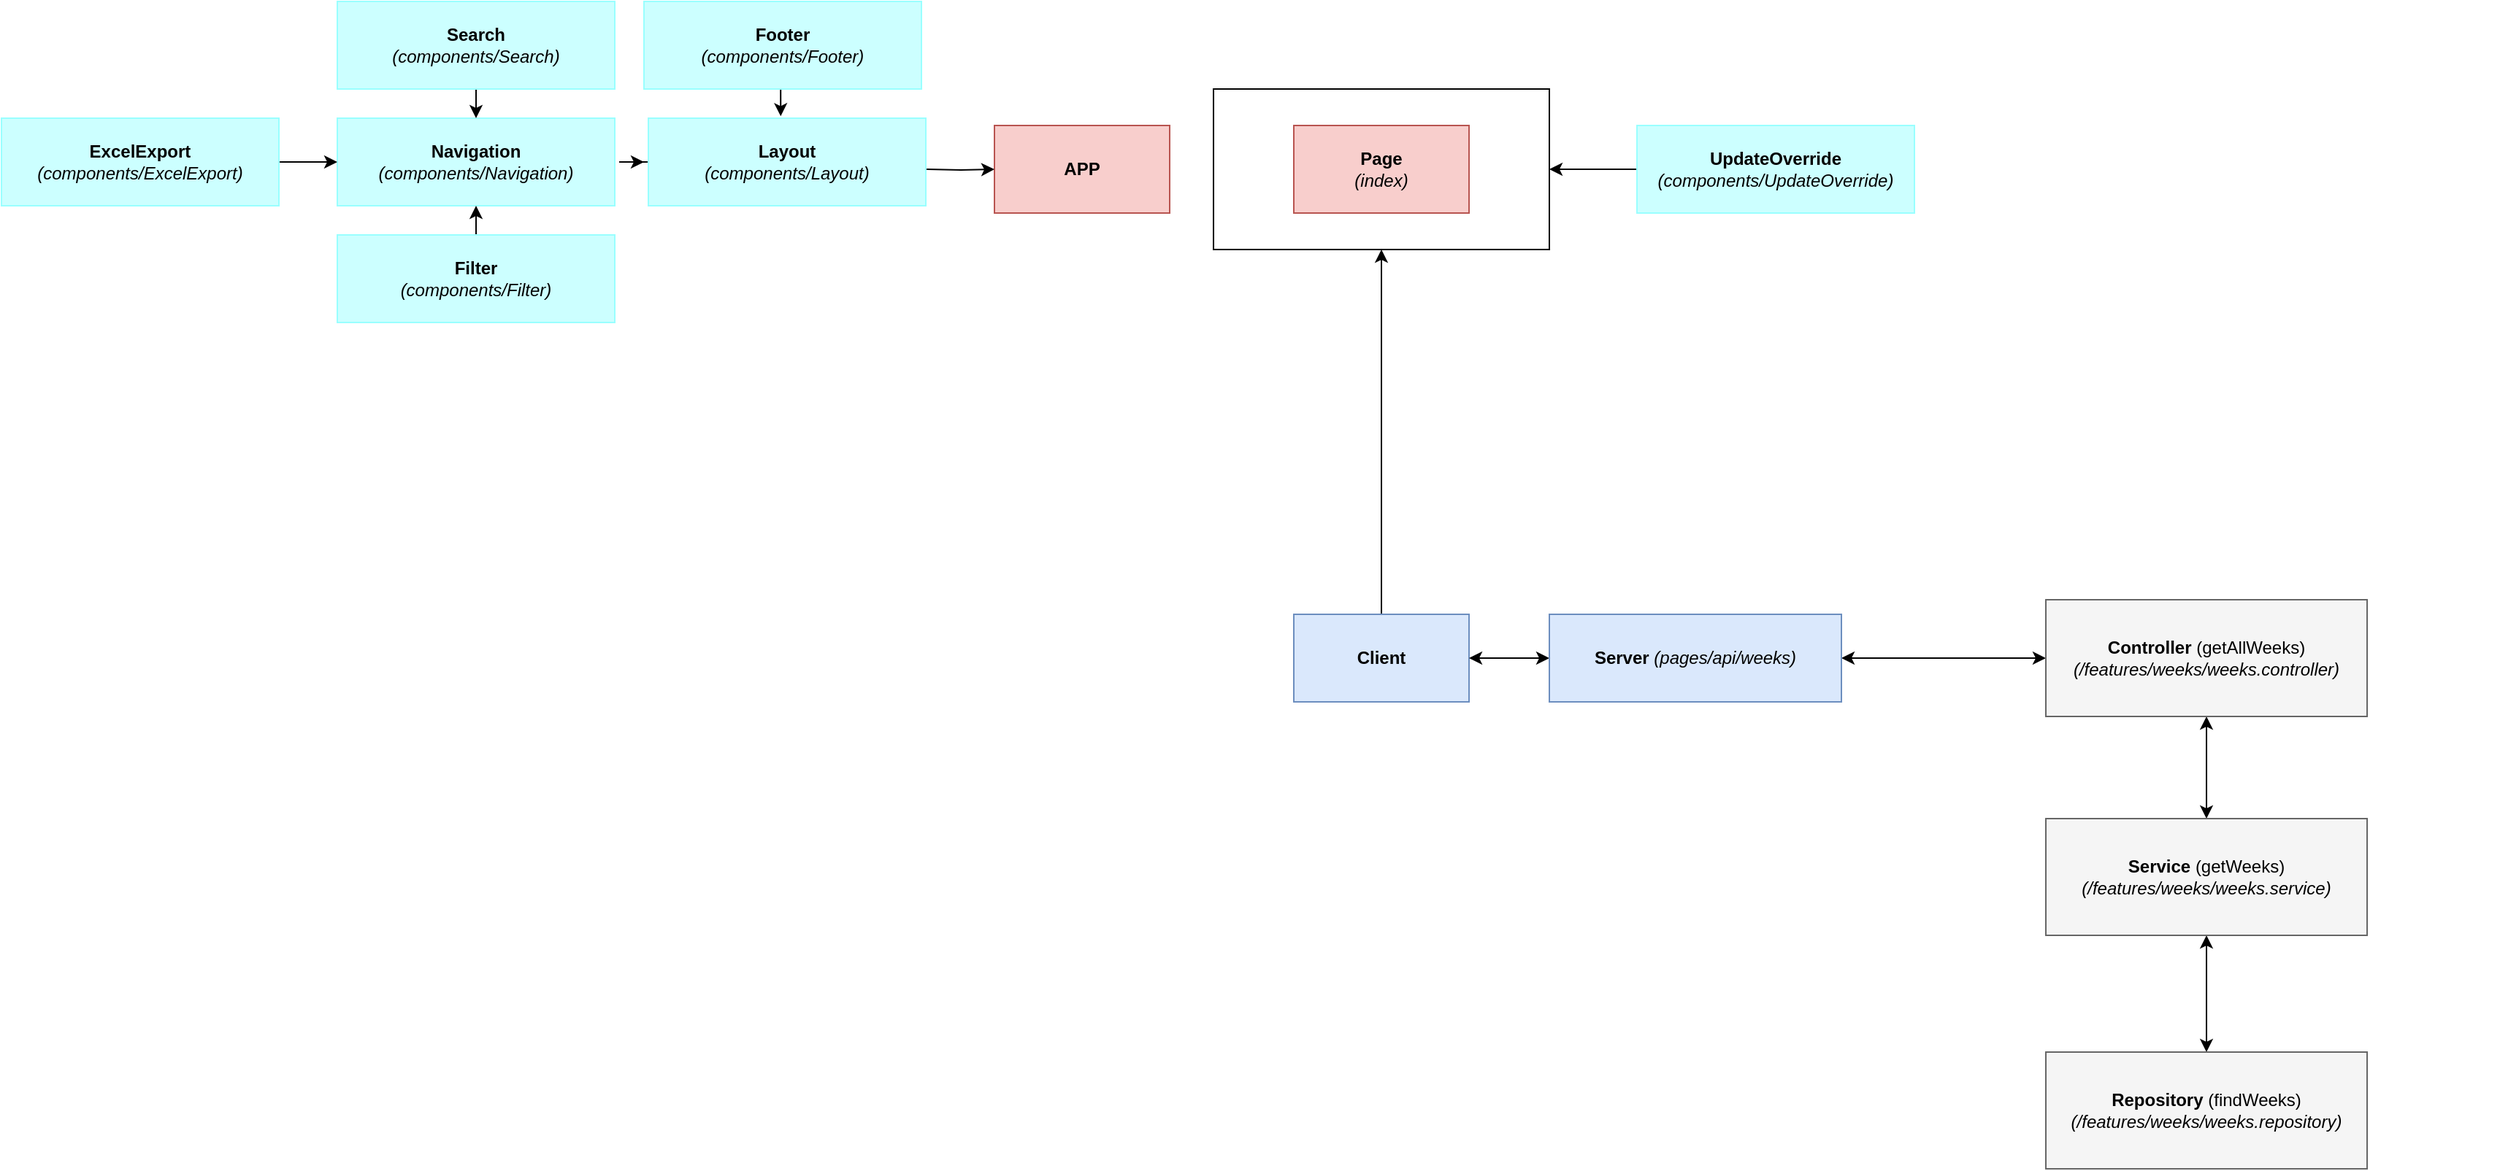 <mxfile>
    <diagram id="G0HbWWkpRHgTrpzVCk6p" name="Index">
        <mxGraphModel dx="489" dy="377" grid="1" gridSize="10" guides="1" tooltips="1" connect="1" arrows="1" fold="1" page="1" pageScale="1" pageWidth="827" pageHeight="1169" math="0" shadow="0">
            <root>
                <mxCell id="0"/>
                <mxCell id="1" parent="0"/>
                <mxCell id="2" style="edgeStyle=orthogonalEdgeStyle;rounded=0;orthogonalLoop=1;jettySize=auto;html=1;fontSize=12;fontColor=#000000;" parent="1" source="3" target="7" edge="1">
                    <mxGeometry relative="1" as="geometry"/>
                </mxCell>
                <mxCell id="3" value="&lt;b&gt;Client&lt;/b&gt;" style="rounded=0;whiteSpace=wrap;html=1;fillColor=#dae8fc;strokeColor=#6c8ebf;fontColor=#000000;" parent="1" vertex="1">
                    <mxGeometry x="1025" y="920" width="120" height="60" as="geometry"/>
                </mxCell>
                <mxCell id="4" style="edgeStyle=orthogonalEdgeStyle;rounded=0;orthogonalLoop=1;jettySize=auto;html=1;fontSize=12;startArrow=classic;startFill=1;fontColor=#000000;" parent="1" source="6" target="3" edge="1">
                    <mxGeometry relative="1" as="geometry"/>
                </mxCell>
                <mxCell id="5" style="edgeStyle=orthogonalEdgeStyle;rounded=0;orthogonalLoop=1;jettySize=auto;html=1;entryX=0;entryY=0.5;entryDx=0;entryDy=0;fontSize=12;startArrow=classic;startFill=1;fontColor=#000000;" parent="1" source="6" target="11" edge="1">
                    <mxGeometry relative="1" as="geometry"/>
                </mxCell>
                <mxCell id="6" value="&lt;b&gt;Server&lt;/b&gt; &lt;i&gt;(pages/api/weeks)&lt;/i&gt;" style="rounded=0;whiteSpace=wrap;html=1;fillColor=#dae8fc;strokeColor=#6c8ebf;fontColor=#000000;" parent="1" vertex="1">
                    <mxGeometry x="1200" y="920" width="200" height="60" as="geometry"/>
                </mxCell>
                <mxCell id="7" value="" style="rounded=0;whiteSpace=wrap;html=1;fontColor=#000000;" parent="1" vertex="1">
                    <mxGeometry x="970" y="560" width="230" height="110" as="geometry"/>
                </mxCell>
                <mxCell id="8" value="&lt;div&gt;&lt;b&gt;Page &lt;/b&gt;&lt;br&gt;&lt;/div&gt;&lt;div&gt;&lt;i&gt;(index)&lt;/i&gt;&lt;/div&gt;" style="rounded=0;whiteSpace=wrap;html=1;fillColor=#f8cecc;strokeColor=#b85450;fontColor=#000000;" parent="1" vertex="1">
                    <mxGeometry x="1025" y="585" width="120" height="60" as="geometry"/>
                </mxCell>
                <mxCell id="9" value="&lt;h1 style=&quot;font-size: 14px;&quot;&gt;&lt;font style=&quot;font-size: 14px;&quot;&gt;Response&lt;/font&gt;&lt;/h1&gt;&lt;p style=&quot;&quot;&gt;&lt;font style=&quot;font-size: 12px;&quot;&gt;&lt;b&gt;Status: 200&lt;br&gt;&lt;/b&gt;{success: true, data: week.data}&lt;/font&gt;&lt;/p&gt;&lt;p style=&quot;&quot;&gt;&lt;font style=&quot;font-size: 12px;&quot;&gt;&lt;b&gt;Status: 405&lt;br&gt;&lt;/b&gt;{success: false, error: &quot;method not allowed}&lt;/font&gt;&lt;/p&gt;&lt;p style=&quot;&quot;&gt;&lt;font style=&quot;font-size: 12px;&quot;&gt;&lt;/font&gt;&lt;/p&gt;&lt;p&gt;&lt;b&gt;Status: 500&lt;br&gt;&lt;/b&gt;{success: false, data: week.error}&lt;/p&gt;&lt;p&gt;&lt;br&gt;&lt;/p&gt;&lt;div&gt;&lt;br&gt;&lt;/div&gt;&lt;p style=&quot;&quot;&gt;&lt;font style=&quot;font-size: 12px;&quot;&gt;&lt;br&gt;&lt;/font&gt;&lt;/p&gt;" style="text;html=1;strokeColor=none;fillColor=none;spacing=5;spacingTop=-20;whiteSpace=wrap;overflow=hidden;rounded=0;fontColor=#FFFFFF;" parent="1" vertex="1">
                    <mxGeometry x="1120" y="720" width="270" height="150" as="geometry"/>
                </mxCell>
                <mxCell id="10" style="edgeStyle=orthogonalEdgeStyle;rounded=0;orthogonalLoop=1;jettySize=auto;html=1;entryX=0.5;entryY=0;entryDx=0;entryDy=0;fontSize=12;startArrow=classic;startFill=1;fontColor=#000000;" parent="1" source="11" target="13" edge="1">
                    <mxGeometry relative="1" as="geometry"/>
                </mxCell>
                <mxCell id="11" value="&lt;b&gt;Controller &lt;/b&gt;(getAllWeeks)&lt;br&gt;&lt;i&gt;(/features/weeks/weeks.controller)&lt;/i&gt;" style="rounded=0;whiteSpace=wrap;html=1;fillColor=#f5f5f5;strokeColor=#666666;fontColor=#000000;" parent="1" vertex="1">
                    <mxGeometry x="1540" y="910" width="220" height="80" as="geometry"/>
                </mxCell>
                <mxCell id="12" style="edgeStyle=orthogonalEdgeStyle;rounded=0;orthogonalLoop=1;jettySize=auto;html=1;fontSize=12;startArrow=classic;startFill=1;fontColor=#000000;" parent="1" source="13" target="16" edge="1">
                    <mxGeometry relative="1" as="geometry"/>
                </mxCell>
                <mxCell id="13" value="&lt;b&gt;Service &lt;/b&gt;(getWeeks)&lt;br&gt;&lt;i&gt;(/features/weeks/weeks.service)&lt;/i&gt;" style="rounded=0;whiteSpace=wrap;html=1;fillColor=#f5f5f5;strokeColor=#666666;fontColor=#000000;" parent="1" vertex="1">
                    <mxGeometry x="1540" y="1060" width="220" height="80" as="geometry"/>
                </mxCell>
                <mxCell id="14" value="Data" style="text;html=1;strokeColor=none;fillColor=none;align=center;verticalAlign=middle;whiteSpace=wrap;rounded=0;fontSize=12;fontColor=#FFFFFF;" parent="1" vertex="1">
                    <mxGeometry x="1790" y="1010" width="60" height="30" as="geometry"/>
                </mxCell>
                <mxCell id="15" value="Data" style="text;html=1;strokeColor=none;fillColor=none;align=center;verticalAlign=middle;whiteSpace=wrap;rounded=0;fontSize=12;fontColor=#FFFFFF;" parent="1" vertex="1">
                    <mxGeometry x="1790" y="1160" width="60" height="30" as="geometry"/>
                </mxCell>
                <mxCell id="16" value="&lt;b&gt;Repository &lt;/b&gt;(findWeeks)&lt;br&gt;&lt;i&gt;(/features/weeks/weeks.repository)&lt;/i&gt;" style="rounded=0;whiteSpace=wrap;html=1;fillColor=#f5f5f5;strokeColor=#666666;fontColor=#000000;" parent="1" vertex="1">
                    <mxGeometry x="1540" y="1220" width="220" height="80" as="geometry"/>
                </mxCell>
                <mxCell id="17" value="Data / Error / Status" style="text;html=1;strokeColor=none;fillColor=none;align=center;verticalAlign=middle;whiteSpace=wrap;rounded=0;fontSize=12;fontColor=#FFFFFF;" parent="1" vertex="1">
                    <mxGeometry x="1410" y="1010" width="120" height="30" as="geometry"/>
                </mxCell>
                <mxCell id="18" value="Data / Error / Status" style="text;html=1;strokeColor=none;fillColor=none;align=center;verticalAlign=middle;whiteSpace=wrap;rounded=0;fontSize=12;fontColor=#FFFFFF;" parent="1" vertex="1">
                    <mxGeometry x="1410" y="1170" width="120" height="30" as="geometry"/>
                </mxCell>
                <mxCell id="19" value="&lt;h1 style=&quot;font-size: 14px;&quot;&gt;&lt;font style=&quot;font-size: 14px;&quot;&gt;Request&lt;/font&gt;&lt;/h1&gt;&lt;p style=&quot;&quot;&gt;&lt;font style=&quot;font-size: 12px;&quot;&gt;&lt;b&gt;url: &lt;/b&gt;/api/weeks&lt;br&gt;&lt;b&gt;verb: &lt;/b&gt;GET&lt;/font&gt;&lt;/p&gt;&lt;p style=&quot;&quot;&gt;&lt;font style=&quot;font-size: 12px;&quot;&gt;&lt;br&gt;&lt;/font&gt;&lt;/p&gt;" style="text;html=1;strokeColor=none;fillColor=none;spacing=5;spacingTop=-20;whiteSpace=wrap;overflow=hidden;rounded=0;fontColor=#FFFFFF;" parent="1" vertex="1">
                    <mxGeometry x="1137.5" y="1000" width="235" height="250" as="geometry"/>
                </mxCell>
                <mxCell id="20" style="edgeStyle=orthogonalEdgeStyle;rounded=0;orthogonalLoop=1;jettySize=auto;html=1;exitX=0;exitY=0.5;exitDx=0;exitDy=0;fontColor=#000000;" parent="1" source="21" target="7" edge="1">
                    <mxGeometry relative="1" as="geometry"/>
                </mxCell>
                <mxCell id="21" value="&lt;b&gt;UpdateOverride&lt;/b&gt;&lt;br&gt;&lt;i&gt;(components/UpdateOverride)&lt;/i&gt;" style="rounded=0;whiteSpace=wrap;html=1;fillColor=#CCFFFF;strokeColor=#99FFFF;fontColor=#000000;" parent="1" vertex="1">
                    <mxGeometry x="1260" y="585" width="190" height="60" as="geometry"/>
                </mxCell>
                <mxCell id="22" value="&lt;b&gt;APP&lt;/b&gt;" style="rounded=0;whiteSpace=wrap;html=1;fillColor=#f8cecc;strokeColor=#b85450;fontColor=#000000;" parent="1" vertex="1">
                    <mxGeometry x="820" y="585" width="120" height="60" as="geometry"/>
                </mxCell>
                <mxCell id="23" style="edgeStyle=orthogonalEdgeStyle;rounded=0;orthogonalLoop=1;jettySize=auto;html=1;exitX=1;exitY=0.5;exitDx=0;exitDy=0;fontColor=#000000;" parent="1" target="22" edge="1">
                    <mxGeometry relative="1" as="geometry">
                        <mxPoint x="773.0" y="615" as="sourcePoint"/>
                    </mxGeometry>
                </mxCell>
                <mxCell id="24" style="edgeStyle=orthogonalEdgeStyle;rounded=0;orthogonalLoop=1;jettySize=auto;html=1;fontColor=#000000;" parent="1" source="25" edge="1">
                    <mxGeometry relative="1" as="geometry">
                        <mxPoint x="580" y="610" as="targetPoint"/>
                    </mxGeometry>
                </mxCell>
                <mxCell id="25" value="&lt;b&gt;Layout&lt;/b&gt;&lt;br&gt;&lt;i&gt;(components/Layout)&lt;/i&gt;" style="rounded=0;whiteSpace=wrap;html=1;fillColor=#CCFFFF;strokeColor=#99FFFF;fontColor=#000000;" parent="1" vertex="1">
                    <mxGeometry x="583" y="580" width="190" height="60" as="geometry"/>
                </mxCell>
                <mxCell id="26" value="&lt;b&gt;Navigation&lt;/b&gt;&lt;br&gt;&lt;i&gt;(components/Navigation)&lt;/i&gt;" style="rounded=0;whiteSpace=wrap;html=1;fillColor=#CCFFFF;strokeColor=#99FFFF;fontColor=#000000;" parent="1" vertex="1">
                    <mxGeometry x="370" y="580" width="190" height="60" as="geometry"/>
                </mxCell>
                <mxCell id="27" style="edgeStyle=orthogonalEdgeStyle;rounded=0;orthogonalLoop=1;jettySize=auto;html=1;exitX=0.5;exitY=1;exitDx=0;exitDy=0;entryX=0.477;entryY=-0.022;entryDx=0;entryDy=0;entryPerimeter=0;fontColor=#000000;" parent="1" source="28" target="25" edge="1">
                    <mxGeometry relative="1" as="geometry"/>
                </mxCell>
                <mxCell id="28" value="&lt;b&gt;Footer&lt;/b&gt;&lt;br&gt;&lt;i&gt;(components/Footer)&lt;/i&gt;" style="rounded=0;whiteSpace=wrap;html=1;fillColor=#CCFFFF;strokeColor=#99FFFF;fontColor=#000000;" parent="1" vertex="1">
                    <mxGeometry x="580" y="500" width="190" height="60" as="geometry"/>
                </mxCell>
                <mxCell id="29" style="edgeStyle=orthogonalEdgeStyle;rounded=0;orthogonalLoop=1;jettySize=auto;html=1;exitX=1;exitY=0.5;exitDx=0;exitDy=0;entryX=0;entryY=0.5;entryDx=0;entryDy=0;fontColor=#000000;" parent="1" source="30" target="26" edge="1">
                    <mxGeometry relative="1" as="geometry"/>
                </mxCell>
                <mxCell id="30" value="&lt;b&gt;ExcelExport&lt;/b&gt;&lt;br&gt;&lt;i&gt;(components/ExcelExport)&lt;/i&gt;" style="rounded=0;whiteSpace=wrap;html=1;fillColor=#CCFFFF;strokeColor=#99FFFF;fontColor=#000000;" parent="1" vertex="1">
                    <mxGeometry x="140" y="580" width="190" height="60" as="geometry"/>
                </mxCell>
                <mxCell id="31" style="edgeStyle=orthogonalEdgeStyle;rounded=0;orthogonalLoop=1;jettySize=auto;html=1;exitX=0.5;exitY=1;exitDx=0;exitDy=0;entryX=0.5;entryY=0;entryDx=0;entryDy=0;fontColor=#000000;" parent="1" source="32" target="26" edge="1">
                    <mxGeometry relative="1" as="geometry"/>
                </mxCell>
                <mxCell id="32" value="&lt;b&gt;Search&lt;/b&gt;&lt;br&gt;&lt;i&gt;(components/Search)&lt;/i&gt;" style="rounded=0;whiteSpace=wrap;html=1;fillColor=#CCFFFF;strokeColor=#99FFFF;fontColor=#000000;" parent="1" vertex="1">
                    <mxGeometry x="370" y="500" width="190" height="60" as="geometry"/>
                </mxCell>
                <mxCell id="33" style="edgeStyle=orthogonalEdgeStyle;rounded=0;orthogonalLoop=1;jettySize=auto;html=1;exitX=0.5;exitY=0;exitDx=0;exitDy=0;entryX=0.5;entryY=1;entryDx=0;entryDy=0;fontColor=#000000;" parent="1" source="34" target="26" edge="1">
                    <mxGeometry relative="1" as="geometry"/>
                </mxCell>
                <mxCell id="34" value="&lt;b&gt;Filter&lt;/b&gt;&lt;br&gt;&lt;i&gt;(components/Filter)&lt;/i&gt;" style="rounded=0;whiteSpace=wrap;html=1;fillColor=#CCFFFF;strokeColor=#99FFFF;fontColor=#000000;" parent="1" vertex="1">
                    <mxGeometry x="370" y="660" width="190" height="60" as="geometry"/>
                </mxCell>
            </root>
        </mxGraphModel>
    </diagram>
    <diagram name="Index/employees" id="lY1IqvfX4RFvvNzyZc_I">
        <mxGraphModel dx="978" dy="754" grid="1" gridSize="10" guides="1" tooltips="1" connect="1" arrows="1" fold="1" page="1" pageScale="1" pageWidth="2336" pageHeight="1654" math="0" shadow="0">
            <root>
                <mxCell id="0"/>
                <mxCell id="1" parent="0"/>
                <mxCell id="xdE4-6F1wQNTsx7sZuTI-1" style="edgeStyle=orthogonalEdgeStyle;rounded=0;orthogonalLoop=1;jettySize=auto;html=1;fontSize=12;fontColor=#000000;" parent="1" target="xdE4-6F1wQNTsx7sZuTI-6" edge="1">
                    <mxGeometry relative="1" as="geometry">
                        <mxPoint x="1085" y="920" as="sourcePoint"/>
                    </mxGeometry>
                </mxCell>
                <mxCell id="xdE4-6F1wQNTsx7sZuTI-4" style="edgeStyle=orthogonalEdgeStyle;rounded=0;orthogonalLoop=1;jettySize=auto;html=1;entryX=0;entryY=0.5;entryDx=0;entryDy=0;fontSize=12;startArrow=classic;startFill=1;fontColor=#000000;" parent="1" target="xdE4-6F1wQNTsx7sZuTI-10" edge="1">
                    <mxGeometry relative="1" as="geometry">
                        <mxPoint x="1400" y="950" as="sourcePoint"/>
                    </mxGeometry>
                </mxCell>
                <mxCell id="xdE4-6F1wQNTsx7sZuTI-6" value="" style="rounded=0;whiteSpace=wrap;html=1;fontColor=#000000;" parent="1" vertex="1">
                    <mxGeometry x="960" y="560" width="250" height="110" as="geometry"/>
                </mxCell>
                <mxCell id="xdE4-6F1wQNTsx7sZuTI-8" value="&lt;h1 style=&quot;font-size: 14px;&quot;&gt;&lt;font style=&quot;font-size: 14px;&quot;&gt;Response&lt;/font&gt;&lt;/h1&gt;&lt;p style=&quot;&quot;&gt;&lt;font style=&quot;font-size: 12px;&quot;&gt;&lt;b&gt;Status: 200&lt;br&gt;&lt;/b&gt;{success: true, data: employees.data}&lt;/font&gt;&lt;/p&gt;&lt;p style=&quot;&quot;&gt;&lt;font style=&quot;font-size: 12px;&quot;&gt;&lt;/font&gt;&lt;/p&gt;&lt;p&gt;&lt;b&gt;Status: 500&lt;br&gt;&lt;/b&gt;{success: false, data: employees.error}&lt;/p&gt;&lt;p&gt;&lt;br&gt;&lt;/p&gt;&lt;div&gt;&lt;br&gt;&lt;/div&gt;&lt;p style=&quot;&quot;&gt;&lt;font style=&quot;font-size: 12px;&quot;&gt;&lt;br&gt;&lt;/font&gt;&lt;/p&gt;" style="text;html=1;strokeColor=none;fillColor=none;spacing=5;spacingTop=-20;whiteSpace=wrap;overflow=hidden;rounded=0;fontColor=#FFFFFF;" parent="1" vertex="1">
                    <mxGeometry x="1120" y="710" width="370" height="200" as="geometry"/>
                </mxCell>
                <mxCell id="xdE4-6F1wQNTsx7sZuTI-9" style="edgeStyle=orthogonalEdgeStyle;rounded=0;orthogonalLoop=1;jettySize=auto;html=1;entryX=0.5;entryY=0;entryDx=0;entryDy=0;fontSize=12;startArrow=classic;startFill=1;fontColor=#000000;" parent="1" source="xdE4-6F1wQNTsx7sZuTI-10" target="xdE4-6F1wQNTsx7sZuTI-12" edge="1">
                    <mxGeometry relative="1" as="geometry"/>
                </mxCell>
                <mxCell id="xdE4-6F1wQNTsx7sZuTI-10" value="&lt;b&gt;Controller &lt;/b&gt;(getAllEmployees)&lt;br&gt;&lt;i&gt;(/features/employees/employees.controller)&lt;/i&gt;" style="rounded=0;whiteSpace=wrap;html=1;fillColor=#f5f5f5;strokeColor=#666666;fontColor=#000000;" parent="1" vertex="1">
                    <mxGeometry x="1540" y="910" width="270" height="80" as="geometry"/>
                </mxCell>
                <mxCell id="xdE4-6F1wQNTsx7sZuTI-11" style="edgeStyle=orthogonalEdgeStyle;rounded=0;orthogonalLoop=1;jettySize=auto;html=1;fontSize=12;startArrow=classic;startFill=1;fontColor=#000000;" parent="1" source="xdE4-6F1wQNTsx7sZuTI-12" target="xdE4-6F1wQNTsx7sZuTI-15" edge="1">
                    <mxGeometry relative="1" as="geometry"/>
                </mxCell>
                <mxCell id="xdE4-6F1wQNTsx7sZuTI-12" value="&lt;b&gt;Service &lt;/b&gt;(getAllEmployeesInfo)&lt;br&gt;&lt;i&gt;(/features/employees/employees.service)&lt;/i&gt;" style="rounded=0;whiteSpace=wrap;html=1;fillColor=#f5f5f5;strokeColor=#666666;fontColor=#000000;" parent="1" vertex="1">
                    <mxGeometry x="1540" y="1060" width="270" height="80" as="geometry"/>
                </mxCell>
                <mxCell id="xdE4-6F1wQNTsx7sZuTI-13" value="Data" style="text;html=1;strokeColor=none;fillColor=none;align=center;verticalAlign=middle;whiteSpace=wrap;rounded=0;fontSize=12;fontColor=#FFFFFF;" parent="1" vertex="1">
                    <mxGeometry x="1790" y="1010" width="60" height="30" as="geometry"/>
                </mxCell>
                <mxCell id="xdE4-6F1wQNTsx7sZuTI-14" value="Data" style="text;html=1;strokeColor=none;fillColor=none;align=center;verticalAlign=middle;whiteSpace=wrap;rounded=0;fontSize=12;fontColor=#FFFFFF;" parent="1" vertex="1">
                    <mxGeometry x="1790" y="1160" width="60" height="30" as="geometry"/>
                </mxCell>
                <mxCell id="xdE4-6F1wQNTsx7sZuTI-15" value="&lt;b&gt;Repository &lt;/b&gt;(findEmployees)&lt;br&gt;&lt;i&gt;(/features/employees/employees.repository)&lt;/i&gt;" style="rounded=0;whiteSpace=wrap;html=1;fillColor=#f5f5f5;strokeColor=#666666;fontColor=#000000;" parent="1" vertex="1">
                    <mxGeometry x="1540" y="1220" width="270" height="80" as="geometry"/>
                </mxCell>
                <mxCell id="xdE4-6F1wQNTsx7sZuTI-16" value="Data / Error / Status" style="text;html=1;strokeColor=none;fillColor=none;align=center;verticalAlign=middle;whiteSpace=wrap;rounded=0;fontSize=12;fontColor=#FFFFFF;" parent="1" vertex="1">
                    <mxGeometry x="1410" y="1010" width="120" height="30" as="geometry"/>
                </mxCell>
                <mxCell id="xdE4-6F1wQNTsx7sZuTI-17" value="Data / Error / Status" style="text;html=1;strokeColor=none;fillColor=none;align=center;verticalAlign=middle;whiteSpace=wrap;rounded=0;fontSize=12;fontColor=#FFFFFF;" parent="1" vertex="1">
                    <mxGeometry x="1410" y="1170" width="120" height="30" as="geometry"/>
                </mxCell>
                <mxCell id="xdE4-6F1wQNTsx7sZuTI-18" value="&lt;h1 style=&quot;font-size: 14px;&quot;&gt;&lt;font style=&quot;font-size: 14px;&quot;&gt;Request&lt;/font&gt;&lt;/h1&gt;&lt;p style=&quot;&quot;&gt;&lt;font style=&quot;font-size: 12px;&quot;&gt;&lt;b&gt;url: &lt;/b&gt;/api/weeks&lt;br&gt;&lt;b&gt;verb: &lt;/b&gt;GET&lt;/font&gt;&lt;/p&gt;&lt;p style=&quot;&quot;&gt;&lt;font style=&quot;font-size: 12px;&quot;&gt;&lt;br&gt;&lt;/font&gt;&lt;/p&gt;" style="text;html=1;strokeColor=none;fillColor=none;spacing=5;spacingTop=-20;whiteSpace=wrap;overflow=hidden;rounded=0;fontColor=#FFFFFF;" parent="1" vertex="1">
                    <mxGeometry x="1130" y="1010" width="100" height="120" as="geometry"/>
                </mxCell>
                <mxCell id="xdE4-6F1wQNTsx7sZuTI-20" value="Custom hook&lt;br&gt;(/hooks/...)" style="rounded=0;whiteSpace=wrap;html=1;fillColor=#fff2cc;strokeColor=#d6b656;fontColor=#000000;" parent="1" vertex="1">
                    <mxGeometry x="670" y="620" width="190" height="60" as="geometry"/>
                </mxCell>
                <mxCell id="xdE4-6F1wQNTsx7sZuTI-21" value="Component Y&lt;br&gt;(components/...)" style="rounded=0;whiteSpace=wrap;html=1;fillColor=#CCFFFF;strokeColor=#99FFFF;fontColor=#000000;" parent="1" vertex="1">
                    <mxGeometry x="1240" y="560" width="190" height="60" as="geometry"/>
                </mxCell>
                <mxCell id="xdE4-6F1wQNTsx7sZuTI-22" value="&lt;div&gt;&lt;b&gt;Page&lt;/b&gt;&lt;br&gt;&lt;/div&gt;&lt;div&gt;&lt;i&gt;(/employees/index)&lt;/i&gt;&lt;/div&gt;" style="rounded=0;whiteSpace=wrap;html=1;fillColor=#f8cecc;strokeColor=#b85450;fontColor=#000000;" parent="1" vertex="1">
                    <mxGeometry x="1000" y="590" width="170" height="50" as="geometry"/>
                </mxCell>
                <mxCell id="9X_d9cZV4sCCUyjVNAU6-1" value="&lt;b&gt;Client&lt;/b&gt;" style="rounded=0;whiteSpace=wrap;html=1;fillColor=#dae8fc;strokeColor=#6c8ebf;fontColor=#000000;" parent="1" vertex="1">
                    <mxGeometry x="1025" y="920" width="120" height="60" as="geometry"/>
                </mxCell>
                <mxCell id="9X_d9cZV4sCCUyjVNAU6-2" style="edgeStyle=orthogonalEdgeStyle;rounded=0;orthogonalLoop=1;jettySize=auto;html=1;fontSize=12;startArrow=classic;startFill=1;fontColor=#000000;" parent="1" source="9X_d9cZV4sCCUyjVNAU6-3" target="9X_d9cZV4sCCUyjVNAU6-1" edge="1">
                    <mxGeometry relative="1" as="geometry"/>
                </mxCell>
                <mxCell id="9X_d9cZV4sCCUyjVNAU6-3" value="&lt;b&gt;Server&lt;/b&gt; &lt;i&gt;(pages/api/employees)&lt;/i&gt;" style="rounded=0;whiteSpace=wrap;html=1;fillColor=#dae8fc;strokeColor=#6c8ebf;fontColor=#000000;" parent="1" vertex="1">
                    <mxGeometry x="1200" y="920" width="200" height="60" as="geometry"/>
                </mxCell>
            </root>
        </mxGraphModel>
    </diagram>
    <diagram name="Index/employees/create" id="QTWncAC-_cT4_n4udqCV">
        <mxGraphModel dx="1223" dy="943" grid="1" gridSize="10" guides="1" tooltips="1" connect="1" arrows="1" fold="1" page="1" pageScale="1" pageWidth="2336" pageHeight="1654" math="0" shadow="0">
            <root>
                <mxCell id="0"/>
                <mxCell id="1" parent="0"/>
                <mxCell id="jJEiWug0a1hpa7qz5gj1-1" value="&lt;h1 style=&quot;font-size: 14px;&quot;&gt;&lt;font style=&quot;font-size: 14px;&quot;&gt;Request&lt;/font&gt;&lt;/h1&gt;&lt;p style=&quot;&quot;&gt;&lt;font style=&quot;font-size: 12px;&quot;&gt;&lt;b&gt;url: &lt;/b&gt;/api/employees/create&lt;br&gt;&lt;b&gt;headers: &lt;/b&gt;{'Content-Type': 'application/json' }&lt;b&gt;&amp;nbsp;&lt;br&gt;body: &lt;/b&gt;JSON.stringify(data)&lt;br&gt;&lt;b&gt;verb: &lt;/b&gt;POST&lt;/font&gt;&lt;/p&gt;&lt;p style=&quot;&quot;&gt;&lt;font style=&quot;font-size: 12px;&quot;&gt;&lt;br&gt;&lt;/font&gt;&lt;/p&gt;" style="text;html=1;strokeColor=none;fillColor=none;spacing=5;spacingTop=-20;whiteSpace=wrap;overflow=hidden;rounded=0;fontColor=#FFFFFF;" parent="1" vertex="1">
                    <mxGeometry x="1110" y="1000" width="260" height="120" as="geometry"/>
                </mxCell>
                <mxCell id="bJrH6ZDYC683sl_glS9i-1" style="edgeStyle=orthogonalEdgeStyle;rounded=0;orthogonalLoop=1;jettySize=auto;html=1;fontSize=12;fontColor=#000000;" parent="1" source="bJrH6ZDYC683sl_glS9i-2" target="bJrH6ZDYC683sl_glS9i-6" edge="1">
                    <mxGeometry relative="1" as="geometry"/>
                </mxCell>
                <mxCell id="bJrH6ZDYC683sl_glS9i-2" value="Client" style="rounded=0;whiteSpace=wrap;html=1;fillColor=#dae8fc;strokeColor=#6c8ebf;fontColor=#000000;" parent="1" vertex="1">
                    <mxGeometry x="1025" y="920" width="120" height="60" as="geometry"/>
                </mxCell>
                <mxCell id="bJrH6ZDYC683sl_glS9i-3" style="edgeStyle=orthogonalEdgeStyle;rounded=0;orthogonalLoop=1;jettySize=auto;html=1;fontSize=12;startArrow=classic;startFill=1;fontColor=#000000;" parent="1" source="bJrH6ZDYC683sl_glS9i-5" target="bJrH6ZDYC683sl_glS9i-2" edge="1">
                    <mxGeometry relative="1" as="geometry"/>
                </mxCell>
                <mxCell id="bJrH6ZDYC683sl_glS9i-5" value="&lt;b&gt;Server&lt;/b&gt; &lt;i&gt;(pages/api/employees)&lt;/i&gt;" style="rounded=0;whiteSpace=wrap;html=1;fillColor=#dae8fc;strokeColor=#6c8ebf;fontColor=#000000;" parent="1" vertex="1">
                    <mxGeometry x="1200" y="920" width="200" height="60" as="geometry"/>
                </mxCell>
                <mxCell id="bJrH6ZDYC683sl_glS9i-6" value="" style="rounded=0;whiteSpace=wrap;html=1;fontColor=#000000;" parent="1" vertex="1">
                    <mxGeometry x="960" y="560" width="250" height="110" as="geometry"/>
                </mxCell>
                <mxCell id="bJrH6ZDYC683sl_glS9i-19" value="Component Y&lt;br&gt;(components/...)" style="rounded=0;whiteSpace=wrap;html=1;fillColor=#CCFFFF;strokeColor=#99FFFF;fontColor=#000000;" parent="1" vertex="1">
                    <mxGeometry x="1240" y="560" width="190" height="60" as="geometry"/>
                </mxCell>
                <mxCell id="bJrH6ZDYC683sl_glS9i-20" value="Page&lt;br&gt;&lt;div&gt;&lt;i&gt;(/employees/create/index)&lt;/i&gt;&lt;/div&gt;" style="rounded=0;whiteSpace=wrap;html=1;fillColor=#f8cecc;strokeColor=#b85450;fontColor=#000000;" parent="1" vertex="1">
                    <mxGeometry x="1000" y="590" width="170" height="50" as="geometry"/>
                </mxCell>
                <mxCell id="Pka23JXcMmsfy9Te8zs7-2" value="&lt;h1 style=&quot;font-size: 14px;&quot;&gt;&lt;font style=&quot;font-size: 14px;&quot;&gt;Response&lt;/font&gt;&lt;/h1&gt;&lt;div&gt;&lt;b&gt;Status: 400&lt;br&gt;&lt;/b&gt;{success: false, error: 'Mangler obligatorisk felt: navn, regler'}&lt;/div&gt;&lt;div&gt;{success: false, error: 'Mangler obligatorisk felt: navn'}&lt;/div&gt;&lt;div&gt;{success: false, error: 'Mangler obligatorisk felt: regler'}&lt;/div&gt;&lt;p style=&quot;&quot;&gt;&lt;font style=&quot;font-size: 12px;&quot;&gt;&lt;b&gt;Status: 201&lt;br&gt;&lt;/b&gt;{success: true, data: createdEmployee.data}&lt;/font&gt;&lt;/p&gt;&lt;p style=&quot;&quot;&gt;&lt;font style=&quot;font-size: 12px;&quot;&gt;&lt;/font&gt;&lt;/p&gt;&lt;p&gt;&lt;b&gt;Status: 500&lt;br&gt;&lt;/b&gt;{success: false, data: createdEmployee.error}&lt;/p&gt;&lt;p&gt;&lt;br&gt;&lt;/p&gt;&lt;div&gt;&lt;br&gt;&lt;/div&gt;&lt;p style=&quot;&quot;&gt;&lt;font style=&quot;font-size: 12px;&quot;&gt;&lt;br&gt;&lt;/font&gt;&lt;/p&gt;" style="text;html=1;strokeColor=none;fillColor=none;spacing=5;spacingTop=-20;whiteSpace=wrap;overflow=hidden;rounded=0;fontColor=#FFFFFF;" parent="1" vertex="1">
                    <mxGeometry x="1120" y="720" width="370" height="200" as="geometry"/>
                </mxCell>
                <mxCell id="oKP3i6onAWqwIMQaM8_l-1" style="edgeStyle=orthogonalEdgeStyle;rounded=0;orthogonalLoop=1;jettySize=auto;html=1;entryX=0;entryY=0.5;entryDx=0;entryDy=0;fontSize=12;startArrow=classic;startFill=1;fontColor=#000000;" parent="1" target="oKP3i6onAWqwIMQaM8_l-3" edge="1">
                    <mxGeometry relative="1" as="geometry">
                        <mxPoint x="1400" y="950" as="sourcePoint"/>
                    </mxGeometry>
                </mxCell>
                <mxCell id="oKP3i6onAWqwIMQaM8_l-2" style="edgeStyle=orthogonalEdgeStyle;rounded=0;orthogonalLoop=1;jettySize=auto;html=1;entryX=0.5;entryY=0;entryDx=0;entryDy=0;fontSize=12;startArrow=classic;startFill=1;fontColor=#000000;" parent="1" source="oKP3i6onAWqwIMQaM8_l-3" target="oKP3i6onAWqwIMQaM8_l-5" edge="1">
                    <mxGeometry relative="1" as="geometry"/>
                </mxCell>
                <mxCell id="oKP3i6onAWqwIMQaM8_l-3" value="&lt;b&gt;Controller &lt;/b&gt;(createEmployee)&lt;br&gt;&lt;i&gt;(/features/employees/employees.controller)&lt;/i&gt;" style="rounded=0;whiteSpace=wrap;html=1;fillColor=#f5f5f5;strokeColor=#666666;fontColor=#000000;" parent="1" vertex="1">
                    <mxGeometry x="1540" y="910" width="270" height="80" as="geometry"/>
                </mxCell>
                <mxCell id="oKP3i6onAWqwIMQaM8_l-4" style="edgeStyle=orthogonalEdgeStyle;rounded=0;orthogonalLoop=1;jettySize=auto;html=1;fontSize=12;startArrow=classic;startFill=1;fontColor=#000000;" parent="1" source="oKP3i6onAWqwIMQaM8_l-5" target="oKP3i6onAWqwIMQaM8_l-8" edge="1">
                    <mxGeometry relative="1" as="geometry"/>
                </mxCell>
                <mxCell id="oKP3i6onAWqwIMQaM8_l-5" value="&lt;b&gt;Service &lt;/b&gt;(create)&lt;br&gt;&lt;i&gt;(/features/employees/employees.service)&lt;/i&gt;" style="rounded=0;whiteSpace=wrap;html=1;fillColor=#f5f5f5;strokeColor=#666666;fontColor=#000000;" parent="1" vertex="1">
                    <mxGeometry x="1540" y="1060" width="270" height="80" as="geometry"/>
                </mxCell>
                <mxCell id="oKP3i6onAWqwIMQaM8_l-6" value="Data" style="text;html=1;strokeColor=none;fillColor=none;align=center;verticalAlign=middle;whiteSpace=wrap;rounded=0;fontSize=12;fontColor=#FFFFFF;" parent="1" vertex="1">
                    <mxGeometry x="1790" y="1010" width="60" height="30" as="geometry"/>
                </mxCell>
                <mxCell id="oKP3i6onAWqwIMQaM8_l-7" value="Data" style="text;html=1;strokeColor=none;fillColor=none;align=center;verticalAlign=middle;whiteSpace=wrap;rounded=0;fontSize=12;fontColor=#FFFFFF;" parent="1" vertex="1">
                    <mxGeometry x="1790" y="1160" width="60" height="30" as="geometry"/>
                </mxCell>
                <mxCell id="oKP3i6onAWqwIMQaM8_l-8" value="&lt;b&gt;Repository &lt;/b&gt;(create)&lt;br&gt;&lt;i&gt;(/features/employees/employees.repository)&lt;/i&gt;" style="rounded=0;whiteSpace=wrap;html=1;fillColor=#f5f5f5;strokeColor=#666666;fontColor=#000000;" parent="1" vertex="1">
                    <mxGeometry x="1540" y="1220" width="270" height="80" as="geometry"/>
                </mxCell>
                <mxCell id="oKP3i6onAWqwIMQaM8_l-9" value="Data / Error / Status" style="text;html=1;strokeColor=none;fillColor=none;align=center;verticalAlign=middle;whiteSpace=wrap;rounded=0;fontSize=12;fontColor=#FFFFFF;" parent="1" vertex="1">
                    <mxGeometry x="1410" y="1010" width="120" height="30" as="geometry"/>
                </mxCell>
                <mxCell id="oKP3i6onAWqwIMQaM8_l-10" value="Data / Error / Status" style="text;html=1;strokeColor=none;fillColor=none;align=center;verticalAlign=middle;whiteSpace=wrap;rounded=0;fontSize=12;fontColor=#FFFFFF;" parent="1" vertex="1">
                    <mxGeometry x="1410" y="1170" width="120" height="30" as="geometry"/>
                </mxCell>
            </root>
        </mxGraphModel>
    </diagram>
    <diagram name="Index/employees/[id]" id="aPrX0Wd81pBTtHUKMjDK">
        <mxGraphModel dx="1223" dy="943" grid="1" gridSize="10" guides="1" tooltips="1" connect="1" arrows="1" fold="1" page="1" pageScale="1" pageWidth="2336" pageHeight="1654" math="0" shadow="0">
            <root>
                <mxCell id="0"/>
                <mxCell id="1" parent="0"/>
                <mxCell id="xsqvbQ28K2vX-gcAfRjZ-1" style="edgeStyle=orthogonalEdgeStyle;rounded=0;orthogonalLoop=1;jettySize=auto;html=1;fontSize=12;fontColor=#000000;" parent="1" source="xsqvbQ28K2vX-gcAfRjZ-2" target="xsqvbQ28K2vX-gcAfRjZ-6" edge="1">
                    <mxGeometry relative="1" as="geometry"/>
                </mxCell>
                <mxCell id="xsqvbQ28K2vX-gcAfRjZ-2" value="&lt;b&gt;Client&lt;/b&gt;" style="rounded=0;whiteSpace=wrap;html=1;fillColor=#dae8fc;strokeColor=#6c8ebf;fontColor=#000000;" parent="1" vertex="1">
                    <mxGeometry x="1025" y="920" width="120" height="60" as="geometry"/>
                </mxCell>
                <mxCell id="xsqvbQ28K2vX-gcAfRjZ-3" style="edgeStyle=orthogonalEdgeStyle;rounded=0;orthogonalLoop=1;jettySize=auto;html=1;fontSize=12;startArrow=classic;startFill=1;fontColor=#000000;" parent="1" source="xsqvbQ28K2vX-gcAfRjZ-5" target="xsqvbQ28K2vX-gcAfRjZ-2" edge="1">
                    <mxGeometry relative="1" as="geometry"/>
                </mxCell>
                <mxCell id="xsqvbQ28K2vX-gcAfRjZ-4" style="edgeStyle=orthogonalEdgeStyle;rounded=0;orthogonalLoop=1;jettySize=auto;html=1;entryX=0;entryY=0.5;entryDx=0;entryDy=0;fontSize=12;startArrow=classic;startFill=1;fontColor=#000000;" parent="1" source="xsqvbQ28K2vX-gcAfRjZ-5" target="xsqvbQ28K2vX-gcAfRjZ-10" edge="1">
                    <mxGeometry relative="1" as="geometry"/>
                </mxCell>
                <mxCell id="xsqvbQ28K2vX-gcAfRjZ-5" value="&lt;b&gt;Server&lt;/b&gt; &lt;i&gt;(pages/api/employees[id])&lt;/i&gt;" style="rounded=0;whiteSpace=wrap;html=1;fillColor=#dae8fc;strokeColor=#6c8ebf;fontColor=#000000;" parent="1" vertex="1">
                    <mxGeometry x="1200" y="920" width="200" height="60" as="geometry"/>
                </mxCell>
                <mxCell id="xsqvbQ28K2vX-gcAfRjZ-6" value="" style="rounded=0;whiteSpace=wrap;html=1;fontColor=#000000;" parent="1" vertex="1">
                    <mxGeometry x="970" y="560" width="230" height="110" as="geometry"/>
                </mxCell>
                <mxCell id="xsqvbQ28K2vX-gcAfRjZ-7" value="&lt;b&gt;Page&lt;/b&gt; &lt;i&gt;(employees/[id])&lt;/i&gt;" style="rounded=0;whiteSpace=wrap;html=1;fillColor=#f8cecc;strokeColor=#b85450;fontColor=#000000;" parent="1" vertex="1">
                    <mxGeometry x="1025" y="585" width="120" height="60" as="geometry"/>
                </mxCell>
                <mxCell id="xsqvbQ28K2vX-gcAfRjZ-8" value="&lt;h1 style=&quot;font-size: 14px;&quot;&gt;&lt;font style=&quot;font-size: 14px;&quot;&gt;Response&lt;/font&gt;&lt;/h1&gt;&lt;p style=&quot;&quot;&gt;&lt;font style=&quot;font-size: 12px;&quot;&gt;&lt;b&gt;Status: 200&lt;br&gt;&lt;/b&gt;{success: true, data: updateEmployeename.data}&lt;br&gt;&lt;/font&gt;&lt;span style=&quot;background-color: initial;&quot;&gt;{success: true, data: employee.data}&lt;/span&gt;&lt;/p&gt;&lt;p style=&quot;&quot;&gt;&lt;font style=&quot;font-size: 12px;&quot;&gt;&lt;b&gt;Status: 400&lt;br&gt;&lt;/b&gt;{success: false, error: &quot;missing required fields&quot;}&lt;br&gt;&lt;/font&gt;&lt;span style=&quot;background-color: initial;&quot;&gt;{success: false, error: &quot;missing required fields: ID&quot;}&lt;/span&gt;&lt;/p&gt;&lt;p&gt;&lt;/p&gt;&lt;p&gt;&lt;b&gt;Status: 500&lt;br&gt;&lt;/b&gt;{success: false, data: updateEmployeename.error}&lt;br&gt;&lt;span style=&quot;background-color: initial;&quot;&gt;{success: false, data: employee.error}&lt;/span&gt;&lt;/p&gt;&lt;p&gt;&lt;br&gt;&lt;/p&gt;&lt;div&gt;&lt;br&gt;&lt;/div&gt;&lt;p style=&quot;&quot;&gt;&lt;font style=&quot;font-size: 12px;&quot;&gt;&lt;br&gt;&lt;/font&gt;&lt;/p&gt;" style="text;html=1;strokeColor=none;fillColor=none;spacing=5;spacingTop=-20;whiteSpace=wrap;overflow=hidden;rounded=0;fontColor=#FFFFFF;" parent="1" vertex="1">
                    <mxGeometry x="1200" y="690" width="360" height="210" as="geometry"/>
                </mxCell>
                <mxCell id="xsqvbQ28K2vX-gcAfRjZ-9" style="edgeStyle=orthogonalEdgeStyle;rounded=0;orthogonalLoop=1;jettySize=auto;html=1;entryX=0.5;entryY=0;entryDx=0;entryDy=0;fontSize=12;startArrow=classic;startFill=1;fontColor=#000000;" parent="1" source="xsqvbQ28K2vX-gcAfRjZ-10" target="xsqvbQ28K2vX-gcAfRjZ-12" edge="1">
                    <mxGeometry relative="1" as="geometry"/>
                </mxCell>
                <mxCell id="xsqvbQ28K2vX-gcAfRjZ-10" value="&lt;b&gt;Controller &lt;/b&gt;(getEmployee, Update employee)&lt;br&gt;&lt;i&gt;(/features/employees/employees.controller)&lt;/i&gt;" style="rounded=0;whiteSpace=wrap;html=1;fillColor=#f5f5f5;strokeColor=#666666;fontColor=#000000;" parent="1" vertex="1">
                    <mxGeometry x="1540" y="910" width="260" height="80" as="geometry"/>
                </mxCell>
                <mxCell id="xsqvbQ28K2vX-gcAfRjZ-11" style="edgeStyle=orthogonalEdgeStyle;rounded=0;orthogonalLoop=1;jettySize=auto;html=1;fontSize=12;startArrow=classic;startFill=1;fontColor=#000000;" parent="1" source="xsqvbQ28K2vX-gcAfRjZ-12" target="xsqvbQ28K2vX-gcAfRjZ-15" edge="1">
                    <mxGeometry relative="1" as="geometry">
                        <Array as="points">
                            <mxPoint x="1670" y="1180"/>
                            <mxPoint x="1670" y="1180"/>
                        </Array>
                    </mxGeometry>
                </mxCell>
                <mxCell id="xsqvbQ28K2vX-gcAfRjZ-12" value="&lt;b&gt;Service &lt;/b&gt;(update, getEmployeeWeeks)&lt;br&gt;&lt;i&gt;(/features/employees/employees.service)&lt;/i&gt;" style="rounded=0;whiteSpace=wrap;html=1;fillColor=#f5f5f5;strokeColor=#666666;fontColor=#000000;" parent="1" vertex="1">
                    <mxGeometry x="1540" y="1060" width="260" height="80" as="geometry"/>
                </mxCell>
                <mxCell id="xsqvbQ28K2vX-gcAfRjZ-13" value="Data" style="text;html=1;strokeColor=none;fillColor=none;align=center;verticalAlign=middle;whiteSpace=wrap;rounded=0;fontSize=12;fontColor=#FFFFFF;" parent="1" vertex="1">
                    <mxGeometry x="1790" y="1010" width="60" height="30" as="geometry"/>
                </mxCell>
                <mxCell id="xsqvbQ28K2vX-gcAfRjZ-14" value="Data" style="text;html=1;strokeColor=none;fillColor=none;align=center;verticalAlign=middle;whiteSpace=wrap;rounded=0;fontSize=12;fontColor=#FFFFFF;" parent="1" vertex="1">
                    <mxGeometry x="1790" y="1160" width="60" height="30" as="geometry"/>
                </mxCell>
                <mxCell id="xsqvbQ28K2vX-gcAfRjZ-15" value="&lt;b&gt;Repository &lt;/b&gt;(findWeeks, update)&lt;br&gt;&lt;i&gt;(/features/employees/employees.repository)&lt;/i&gt;" style="rounded=0;whiteSpace=wrap;html=1;fillColor=#f5f5f5;strokeColor=#666666;fontColor=#000000;" parent="1" vertex="1">
                    <mxGeometry x="1540" y="1220" width="260" height="80" as="geometry"/>
                </mxCell>
                <mxCell id="xsqvbQ28K2vX-gcAfRjZ-16" value="Data / Error / Status" style="text;html=1;strokeColor=none;fillColor=none;align=center;verticalAlign=middle;whiteSpace=wrap;rounded=0;fontSize=12;fontColor=#FFFFFF;" parent="1" vertex="1">
                    <mxGeometry x="1410" y="1010" width="120" height="30" as="geometry"/>
                </mxCell>
                <mxCell id="xsqvbQ28K2vX-gcAfRjZ-17" value="Data / Error / Status" style="text;html=1;strokeColor=none;fillColor=none;align=center;verticalAlign=middle;whiteSpace=wrap;rounded=0;fontSize=12;fontColor=#FFFFFF;" parent="1" vertex="1">
                    <mxGeometry x="1410" y="1170" width="120" height="30" as="geometry"/>
                </mxCell>
                <mxCell id="xsqvbQ28K2vX-gcAfRjZ-35" style="edgeStyle=orthogonalEdgeStyle;rounded=0;orthogonalLoop=1;jettySize=auto;html=1;exitX=1;exitY=0.5;exitDx=0;exitDy=0;entryX=0;entryY=0.5;entryDx=0;entryDy=0;fontColor=#000000;" parent="1" source="xsqvbQ28K2vX-gcAfRjZ-23" target="xsqvbQ28K2vX-gcAfRjZ-6" edge="1">
                    <mxGeometry relative="1" as="geometry"/>
                </mxCell>
                <mxCell id="xsqvbQ28K2vX-gcAfRjZ-23" value="&lt;b&gt;useValue&lt;/b&gt;&lt;br&gt;&lt;i&gt;(hooks/useValue)&lt;/i&gt;" style="rounded=0;whiteSpace=wrap;html=1;fillColor=#f8cecc;strokeColor=#b85450;fontColor=#000000;" parent="1" vertex="1">
                    <mxGeometry x="820" y="585" width="120" height="60" as="geometry"/>
                </mxCell>
                <mxCell id="wfRiuSXoD-zpUt8FuVVB-1" value="&lt;h1 style=&quot;font-size: 14px;&quot;&gt;&lt;font style=&quot;font-size: 14px;&quot;&gt;Request&lt;/font&gt;&lt;/h1&gt;&lt;p style=&quot;&quot;&gt;&lt;font style=&quot;font-size: 12px;&quot;&gt;&lt;b&gt;url: &lt;/b&gt;/api/employees/[id]&lt;br&gt;&lt;b&gt;verb: &lt;/b&gt;GET&lt;/font&gt;&lt;/p&gt;&lt;p style=&quot;&quot;&gt;&lt;font style=&quot;font-size: 12px;&quot;&gt;&lt;br&gt;&lt;/font&gt;&lt;/p&gt;" style="text;html=1;strokeColor=none;fillColor=none;spacing=5;spacingTop=-20;whiteSpace=wrap;overflow=hidden;rounded=0;fontColor=#FFFFFF;" parent="1" vertex="1">
                    <mxGeometry x="1140" y="1000" width="160" height="120" as="geometry"/>
                </mxCell>
            </root>
        </mxGraphModel>
    </diagram>
    <diagram name="Index/weeks/[...id]" id="8e24jDPye6hOTrFpNzmn">
        <mxGraphModel dx="1223" dy="943" grid="1" gridSize="10" guides="1" tooltips="1" connect="1" arrows="1" fold="1" page="1" pageScale="1" pageWidth="2336" pageHeight="1654" math="0" shadow="0">
            <root>
                <mxCell id="0"/>
                <mxCell id="1" parent="0"/>
                <mxCell id="GwObw2chyvbzmpFzIwrL-1" style="edgeStyle=orthogonalEdgeStyle;rounded=0;orthogonalLoop=1;jettySize=auto;html=1;fontSize=12;fontColor=#000000;" parent="1" source="GwObw2chyvbzmpFzIwrL-2" target="GwObw2chyvbzmpFzIwrL-6" edge="1">
                    <mxGeometry relative="1" as="geometry"/>
                </mxCell>
                <mxCell id="GwObw2chyvbzmpFzIwrL-2" value="&lt;b&gt;Client&lt;/b&gt;" style="rounded=0;whiteSpace=wrap;html=1;fillColor=#dae8fc;strokeColor=#6c8ebf;fontColor=#000000;" parent="1" vertex="1">
                    <mxGeometry x="992" y="760" width="120" height="60" as="geometry"/>
                </mxCell>
                <mxCell id="GwObw2chyvbzmpFzIwrL-3" style="edgeStyle=orthogonalEdgeStyle;rounded=0;orthogonalLoop=1;jettySize=auto;html=1;fontSize=12;startArrow=classic;startFill=1;fontColor=#000000;" parent="1" source="GwObw2chyvbzmpFzIwrL-5" target="GwObw2chyvbzmpFzIwrL-2" edge="1">
                    <mxGeometry relative="1" as="geometry"/>
                </mxCell>
                <mxCell id="GwObw2chyvbzmpFzIwrL-4" style="edgeStyle=orthogonalEdgeStyle;rounded=0;orthogonalLoop=1;jettySize=auto;html=1;entryX=0;entryY=0.5;entryDx=0;entryDy=0;fontSize=12;startArrow=classic;startFill=1;fontColor=#000000;" parent="1" source="GwObw2chyvbzmpFzIwrL-5" target="GwObw2chyvbzmpFzIwrL-10" edge="1">
                    <mxGeometry relative="1" as="geometry"/>
                </mxCell>
                <mxCell id="GwObw2chyvbzmpFzIwrL-5" value="&lt;b&gt;Server&lt;/b&gt; &lt;i&gt;(pages/api/weeks[id])&lt;/i&gt;" style="rounded=0;whiteSpace=wrap;html=1;fillColor=#dae8fc;strokeColor=#6c8ebf;fontColor=#000000;" parent="1" vertex="1">
                    <mxGeometry x="1167" y="760" width="200" height="60" as="geometry"/>
                </mxCell>
                <mxCell id="GwObw2chyvbzmpFzIwrL-6" value="" style="rounded=0;whiteSpace=wrap;html=1;fontColor=#000000;" parent="1" vertex="1">
                    <mxGeometry x="937" y="400" width="230" height="110" as="geometry"/>
                </mxCell>
                <mxCell id="GwObw2chyvbzmpFzIwrL-7" value="&lt;div&gt;&lt;b&gt;Page &lt;br&gt;&lt;/b&gt;&lt;/div&gt;&lt;div&gt;&lt;i&gt;(weeks/[id])&lt;/i&gt;&lt;/div&gt;" style="rounded=0;whiteSpace=wrap;html=1;fillColor=#f8cecc;strokeColor=#b85450;fontColor=#000000;" parent="1" vertex="1">
                    <mxGeometry x="992" y="425" width="120" height="60" as="geometry"/>
                </mxCell>
                <mxCell id="GwObw2chyvbzmpFzIwrL-8" value="&lt;h1 style=&quot;font-size: 14px;&quot;&gt;&lt;font style=&quot;font-size: 14px;&quot;&gt;Response&lt;/font&gt;&lt;/h1&gt;&lt;p style=&quot;&quot;&gt;&lt;font style=&quot;font-size: 12px;&quot;&gt;&lt;b&gt;Status: 200&lt;br&gt;&lt;/b&gt;{success: true, data: week.data}&lt;/font&gt;&lt;/p&gt;&lt;p style=&quot;&quot;&gt;&lt;font style=&quot;font-size: 12px;&quot;&gt;&lt;b style=&quot;background-color: initial;&quot;&gt;Status: 400&lt;br&gt;&lt;/b&gt;&lt;/font&gt;&lt;span style=&quot;background-color: initial;&quot;&gt;{success: false, error: &quot;missing required fields: ID&quot;}&lt;/span&gt;&lt;/p&gt;&lt;p style=&quot;&quot;&gt;&lt;b style=&quot;background-color: initial;&quot;&gt;Status: 404&lt;br&gt;&lt;/b&gt;&lt;span style=&quot;background-color: initial;&quot;&gt;{success: false, error: &quot;this page does not exist&quot;}&lt;/span&gt;&lt;span style=&quot;background-color: initial;&quot;&gt;&lt;br&gt;&lt;/span&gt;&lt;/p&gt;&lt;p&gt;&lt;/p&gt;&lt;p&gt;&lt;b&gt;Status: 500&lt;br&gt;&lt;/b&gt;{success: false, data: week.error}&lt;br&gt;&lt;span style=&quot;background-color: initial;&quot;&gt;{success: false, data: employee.error}&lt;/span&gt;&lt;/p&gt;&lt;p&gt;&lt;br&gt;&lt;/p&gt;&lt;div&gt;&lt;br&gt;&lt;/div&gt;&lt;p style=&quot;&quot;&gt;&lt;font style=&quot;font-size: 12px;&quot;&gt;&lt;br&gt;&lt;/font&gt;&lt;/p&gt;" style="text;html=1;strokeColor=none;fillColor=none;spacing=5;spacingTop=-20;whiteSpace=wrap;overflow=hidden;rounded=0;fontColor=#FFFFFF;" parent="1" vertex="1">
                    <mxGeometry x="1080" y="540" width="360" height="210" as="geometry"/>
                </mxCell>
                <mxCell id="GwObw2chyvbzmpFzIwrL-9" style="edgeStyle=orthogonalEdgeStyle;rounded=0;orthogonalLoop=1;jettySize=auto;html=1;entryX=0.5;entryY=0;entryDx=0;entryDy=0;fontSize=12;startArrow=classic;startFill=1;fontColor=#000000;" parent="1" source="GwObw2chyvbzmpFzIwrL-10" target="GwObw2chyvbzmpFzIwrL-12" edge="1">
                    <mxGeometry relative="1" as="geometry"/>
                </mxCell>
                <mxCell id="GwObw2chyvbzmpFzIwrL-10" value="&lt;b&gt;Controller &lt;/b&gt;(getWeek)&lt;br&gt;&lt;i&gt;(/features/employees/weeks.controller)&lt;/i&gt;" style="rounded=0;whiteSpace=wrap;html=1;fillColor=#f5f5f5;strokeColor=#666666;fontColor=#000000;" parent="1" vertex="1">
                    <mxGeometry x="1507" y="750" width="253" height="80" as="geometry"/>
                </mxCell>
                <mxCell id="GwObw2chyvbzmpFzIwrL-11" style="edgeStyle=orthogonalEdgeStyle;rounded=0;orthogonalLoop=1;jettySize=auto;html=1;fontSize=12;startArrow=classic;startFill=1;fontColor=#000000;" parent="1" source="GwObw2chyvbzmpFzIwrL-12" target="GwObw2chyvbzmpFzIwrL-15" edge="1">
                    <mxGeometry relative="1" as="geometry">
                        <Array as="points">
                            <mxPoint x="1634" y="1050"/>
                            <mxPoint x="1634" y="1050"/>
                        </Array>
                    </mxGeometry>
                </mxCell>
                <mxCell id="GwObw2chyvbzmpFzIwrL-12" value="&lt;b&gt;Service &lt;/b&gt;(getWeek, getWeekFromToo)&lt;br&gt;&lt;i&gt;(/features/employees/weeks.service)&lt;/i&gt;" style="rounded=0;whiteSpace=wrap;html=1;fillColor=#f5f5f5;strokeColor=#666666;fontColor=#000000;" parent="1" vertex="1">
                    <mxGeometry x="1507" y="900" width="253" height="80" as="geometry"/>
                </mxCell>
                <mxCell id="GwObw2chyvbzmpFzIwrL-13" value="Data" style="text;html=1;strokeColor=none;fillColor=none;align=center;verticalAlign=middle;whiteSpace=wrap;rounded=0;fontSize=12;fontColor=#FFFFFF;" parent="1" vertex="1">
                    <mxGeometry x="1757" y="850" width="60" height="30" as="geometry"/>
                </mxCell>
                <mxCell id="GwObw2chyvbzmpFzIwrL-14" value="Data" style="text;html=1;strokeColor=none;fillColor=none;align=center;verticalAlign=middle;whiteSpace=wrap;rounded=0;fontSize=12;fontColor=#FFFFFF;" parent="1" vertex="1">
                    <mxGeometry x="1757" y="1000" width="60" height="30" as="geometry"/>
                </mxCell>
                <mxCell id="GwObw2chyvbzmpFzIwrL-15" value="&lt;b&gt;Repository &lt;/b&gt;(findWeek, findWeekFromTo)&lt;br&gt;&lt;i&gt;(/features/employees/weeks.repository)&lt;/i&gt;" style="rounded=0;whiteSpace=wrap;html=1;fillColor=#f5f5f5;strokeColor=#666666;fontColor=#000000;" parent="1" vertex="1">
                    <mxGeometry x="1507" y="1060" width="253" height="80" as="geometry"/>
                </mxCell>
                <mxCell id="GwObw2chyvbzmpFzIwrL-16" value="Data / Error / Status" style="text;html=1;strokeColor=none;fillColor=none;align=center;verticalAlign=middle;whiteSpace=wrap;rounded=0;fontSize=12;fontColor=#FFFFFF;" parent="1" vertex="1">
                    <mxGeometry x="1377" y="850" width="120" height="30" as="geometry"/>
                </mxCell>
                <mxCell id="GwObw2chyvbzmpFzIwrL-17" value="Data / Error / Status" style="text;html=1;strokeColor=none;fillColor=none;align=center;verticalAlign=middle;whiteSpace=wrap;rounded=0;fontSize=12;fontColor=#FFFFFF;" parent="1" vertex="1">
                    <mxGeometry x="1377" y="1010" width="120" height="30" as="geometry"/>
                </mxCell>
                <mxCell id="GwObw2chyvbzmpFzIwrL-20" style="edgeStyle=orthogonalEdgeStyle;rounded=0;orthogonalLoop=1;jettySize=auto;html=1;exitX=1;exitY=0.5;exitDx=0;exitDy=0;entryX=0;entryY=0.5;entryDx=0;entryDy=0;fontColor=#000000;" parent="1" source="GwObw2chyvbzmpFzIwrL-21" target="GwObw2chyvbzmpFzIwrL-6" edge="1">
                    <mxGeometry relative="1" as="geometry"/>
                </mxCell>
                <mxCell id="GwObw2chyvbzmpFzIwrL-21" value="&lt;b&gt;UpdateDay&lt;/b&gt;&lt;br&gt;&lt;i&gt;(components/updateOVerride)&lt;/i&gt;" style="rounded=0;whiteSpace=wrap;html=1;fillColor=#dae8fc;strokeColor=#6c8ebf;fontColor=#000000;" parent="1" vertex="1">
                    <mxGeometry x="710" y="425" width="197" height="60" as="geometry"/>
                </mxCell>
                <mxCell id="GwObw2chyvbzmpFzIwrL-24" style="edgeStyle=orthogonalEdgeStyle;rounded=0;orthogonalLoop=1;jettySize=auto;html=1;exitX=1;exitY=0.5;exitDx=0;exitDy=0;fontColor=#000000;" parent="1" source="GwObw2chyvbzmpFzIwrL-22" target="GwObw2chyvbzmpFzIwrL-21" edge="1">
                    <mxGeometry relative="1" as="geometry"/>
                </mxCell>
                <mxCell id="GwObw2chyvbzmpFzIwrL-22" value="&lt;b&gt;Button&lt;/b&gt;&lt;br&gt;&lt;i&gt;(components/ButtonEmployee)&lt;/i&gt;" style="rounded=0;whiteSpace=wrap;html=1;fillColor=#dae8fc;strokeColor=#6c8ebf;fontColor=#000000;" parent="1" vertex="1">
                    <mxGeometry x="480" y="425" width="197" height="60" as="geometry"/>
                </mxCell>
                <mxCell id="RQu8rjxXZ6QWzHwdojd3-1" value="&lt;h1 style=&quot;font-size: 14px;&quot;&gt;&lt;font style=&quot;font-size: 14px;&quot;&gt;Request&lt;/font&gt;&lt;/h1&gt;&lt;p style=&quot;&quot;&gt;&lt;font style=&quot;font-size: 12px;&quot;&gt;&lt;b&gt;url: &lt;/b&gt;/api/weeks/[id]&lt;br&gt;&lt;b&gt;verb: &lt;/b&gt;GET&lt;/font&gt;&lt;/p&gt;&lt;p style=&quot;&quot;&gt;&lt;font style=&quot;font-size: 12px;&quot;&gt;&lt;br&gt;&lt;/font&gt;&lt;/p&gt;" style="text;html=1;strokeColor=none;fillColor=none;spacing=5;spacingTop=-20;whiteSpace=wrap;overflow=hidden;rounded=0;fontColor=#FFFFFF;" parent="1" vertex="1">
                    <mxGeometry x="1100" y="840" width="148" height="120" as="geometry"/>
                </mxCell>
            </root>
        </mxGraphModel>
    </diagram>
</mxfile>